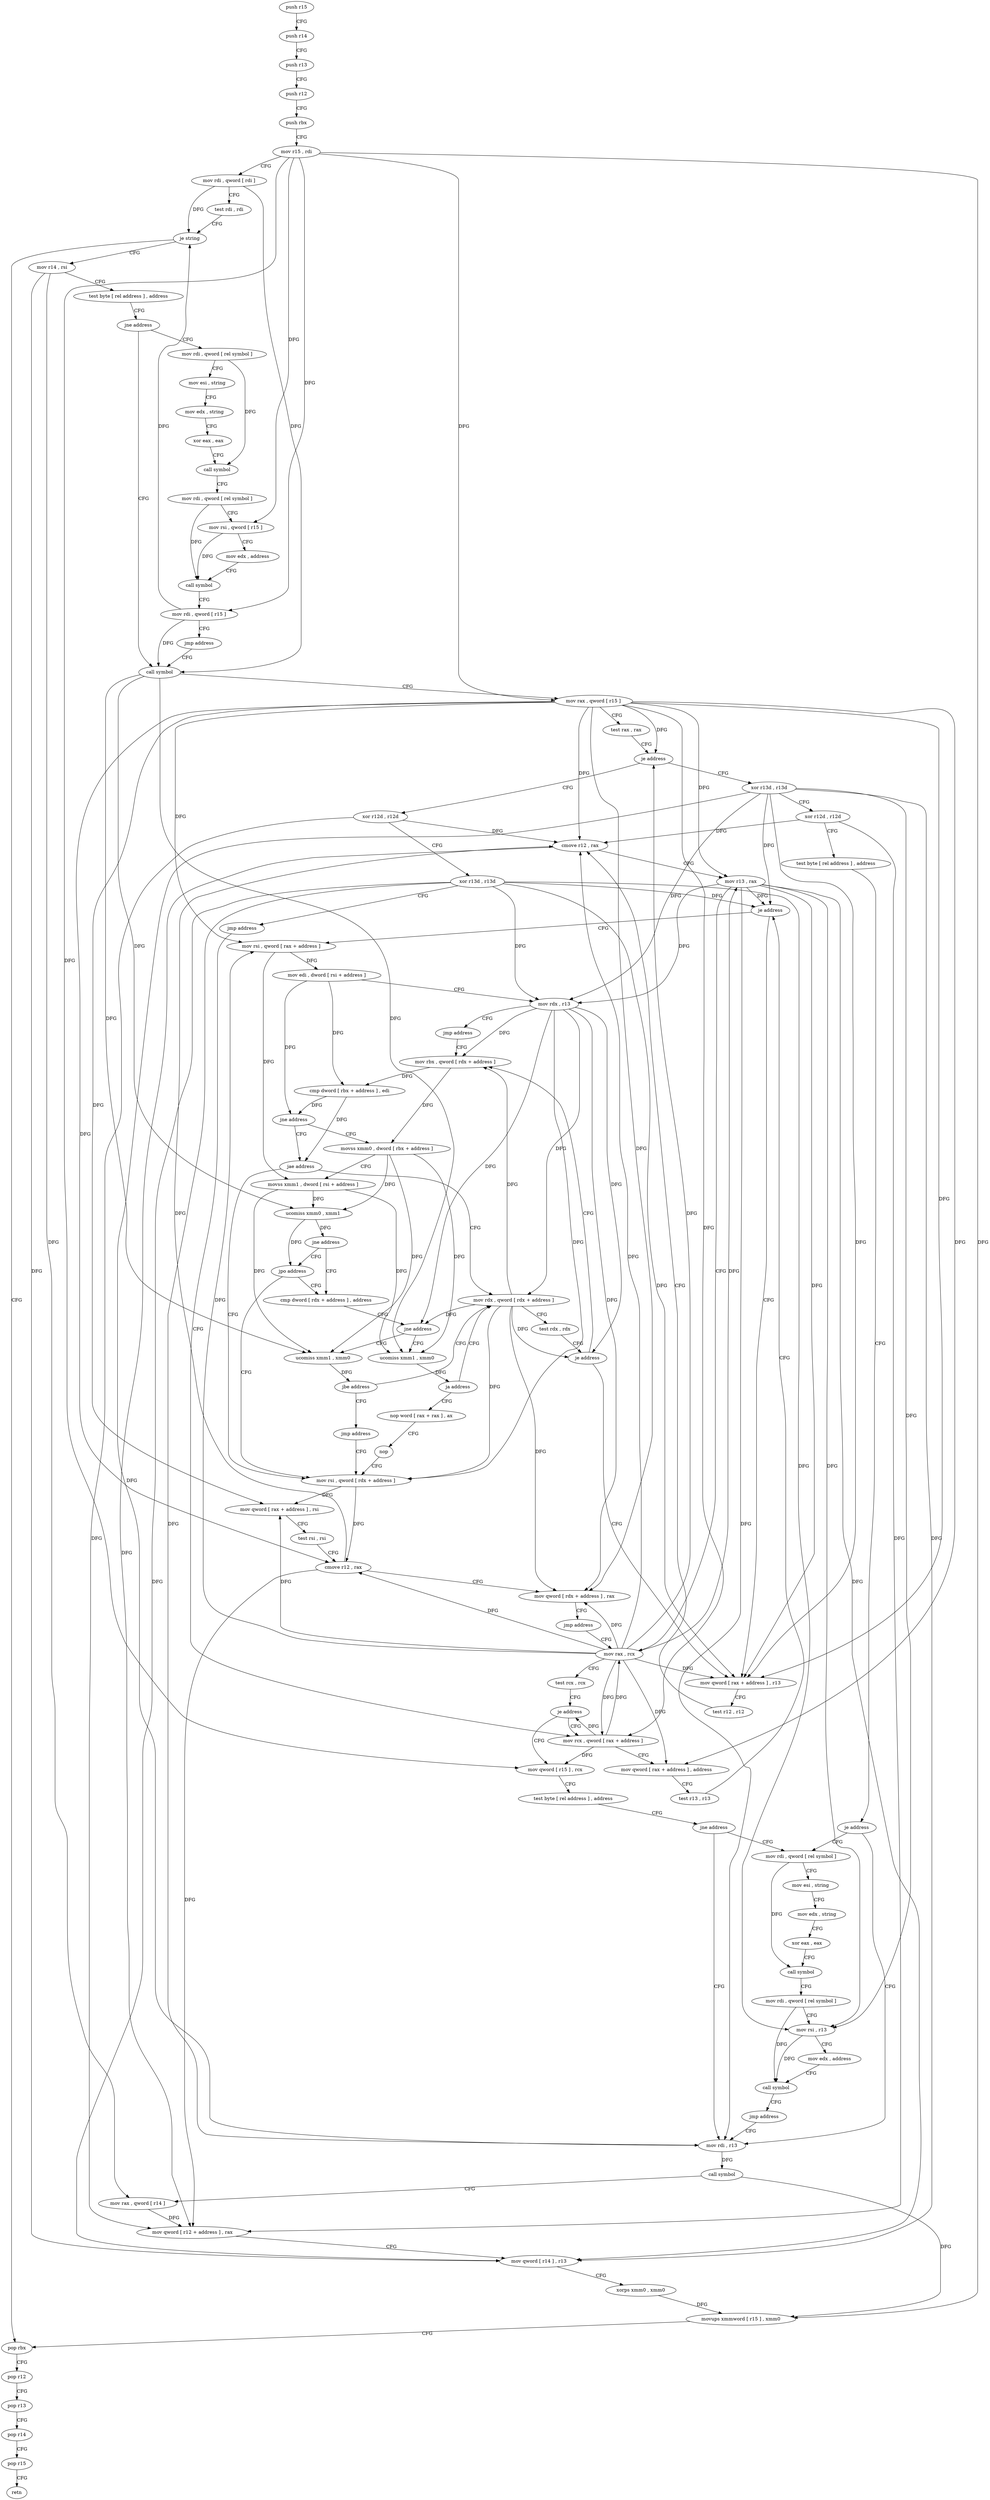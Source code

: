 digraph "func" {
"4226688" [label = "push r15" ]
"4226690" [label = "push r14" ]
"4226692" [label = "push r13" ]
"4226694" [label = "push r12" ]
"4226696" [label = "push rbx" ]
"4226697" [label = "mov r15 , rdi" ]
"4226700" [label = "mov rdi , qword [ rdi ]" ]
"4226703" [label = "test rdi , rdi" ]
"4226706" [label = "je string" ]
"4227002" [label = "pop rbx" ]
"4226712" [label = "mov r14 , rsi" ]
"4227003" [label = "pop r12" ]
"4227005" [label = "pop r13" ]
"4227007" [label = "pop r14" ]
"4227009" [label = "pop r15" ]
"4227011" [label = "retn" ]
"4226715" [label = "test byte [ rel address ] , address" ]
"4226722" [label = "jne address" ]
"4227073" [label = "mov rdi , qword [ rel symbol ]" ]
"4226728" [label = "call symbol" ]
"4227080" [label = "mov esi , string" ]
"4227085" [label = "mov edx , string" ]
"4227090" [label = "xor eax , eax" ]
"4227092" [label = "call symbol" ]
"4227097" [label = "mov rdi , qword [ rel symbol ]" ]
"4227104" [label = "mov rsi , qword [ r15 ]" ]
"4227107" [label = "mov edx , address" ]
"4227112" [label = "call symbol" ]
"4227117" [label = "mov rdi , qword [ r15 ]" ]
"4227120" [label = "jmp address" ]
"4226733" [label = "mov rax , qword [ r15 ]" ]
"4226736" [label = "test rax , rax" ]
"4226739" [label = "je address" ]
"4227012" [label = "xor r13d , r13d" ]
"4226745" [label = "xor r12d , r12d" ]
"4227015" [label = "xor r12d , r12d" ]
"4227018" [label = "test byte [ rel address ] , address" ]
"4227025" [label = "je address" ]
"4226973" [label = "mov rdi , r13" ]
"4227027" [label = "mov rdi , qword [ rel symbol ]" ]
"4226748" [label = "xor r13d , r13d" ]
"4226751" [label = "jmp address" ]
"4226797" [label = "mov rcx , qword [ rax + address ]" ]
"4226976" [label = "call symbol" ]
"4226981" [label = "mov rax , qword [ r14 ]" ]
"4226984" [label = "mov qword [ r12 + address ] , rax" ]
"4226992" [label = "mov qword [ r14 ] , r13" ]
"4226995" [label = "xorps xmm0 , xmm0" ]
"4226998" [label = "movups xmmword [ r15 ] , xmm0" ]
"4227034" [label = "mov esi , string" ]
"4227039" [label = "mov edx , string" ]
"4227044" [label = "xor eax , eax" ]
"4227046" [label = "call symbol" ]
"4227051" [label = "mov rdi , qword [ rel symbol ]" ]
"4227058" [label = "mov rsi , r13" ]
"4227061" [label = "mov edx , address" ]
"4227066" [label = "call symbol" ]
"4227071" [label = "jmp address" ]
"4226804" [label = "mov qword [ rax + address ] , address" ]
"4226815" [label = "test r13 , r13" ]
"4226818" [label = "je address" ]
"4226768" [label = "mov qword [ rax + address ] , r13" ]
"4226820" [label = "mov rsi , qword [ rax + address ]" ]
"4226775" [label = "test r12 , r12" ]
"4226778" [label = "cmove r12 , rax" ]
"4226782" [label = "mov r13 , rax" ]
"4226785" [label = "mov rax , rcx" ]
"4226827" [label = "mov edi , dword [ rsi + address ]" ]
"4226830" [label = "mov rdx , r13" ]
"4226833" [label = "jmp address" ]
"4226862" [label = "mov rbx , qword [ rdx + address ]" ]
"4226961" [label = "mov qword [ r15 ] , rcx" ]
"4226964" [label = "test byte [ rel address ] , address" ]
"4226971" [label = "jne address" ]
"4226869" [label = "cmp dword [ rbx + address ] , edi" ]
"4226872" [label = "jne address" ]
"4226848" [label = "jae address" ]
"4226874" [label = "movss xmm0 , dword [ rbx + address ]" ]
"4226928" [label = "mov rsi , qword [ rdx + address ]" ]
"4226850" [label = "mov rdx , qword [ rdx + address ]" ]
"4226879" [label = "movss xmm1 , dword [ rsi + address ]" ]
"4226884" [label = "ucomiss xmm0 , xmm1" ]
"4226887" [label = "jne address" ]
"4226891" [label = "cmp dword [ rdx + address ] , address" ]
"4226889" [label = "jpo address" ]
"4226935" [label = "mov qword [ rax + address ] , rsi" ]
"4226942" [label = "test rsi , rsi" ]
"4226945" [label = "cmove r12 , rax" ]
"4226949" [label = "mov qword [ rdx + address ] , rax" ]
"4226956" [label = "jmp address" ]
"4226857" [label = "test rdx , rdx" ]
"4226860" [label = "je address" ]
"4226895" [label = "jne address" ]
"4226912" [label = "ucomiss xmm1 , xmm0" ]
"4226897" [label = "ucomiss xmm1 , xmm0" ]
"4226788" [label = "test rcx , rcx" ]
"4226791" [label = "je address" ]
"4226915" [label = "ja address" ]
"4226917" [label = "nop word [ rax + rax ] , ax" ]
"4226900" [label = "jbe address" ]
"4226902" [label = "jmp address" ]
"4226927" [label = "nop" ]
"4226688" -> "4226690" [ label = "CFG" ]
"4226690" -> "4226692" [ label = "CFG" ]
"4226692" -> "4226694" [ label = "CFG" ]
"4226694" -> "4226696" [ label = "CFG" ]
"4226696" -> "4226697" [ label = "CFG" ]
"4226697" -> "4226700" [ label = "CFG" ]
"4226697" -> "4227104" [ label = "DFG" ]
"4226697" -> "4227117" [ label = "DFG" ]
"4226697" -> "4226733" [ label = "DFG" ]
"4226697" -> "4226998" [ label = "DFG" ]
"4226697" -> "4226961" [ label = "DFG" ]
"4226700" -> "4226703" [ label = "CFG" ]
"4226700" -> "4226706" [ label = "DFG" ]
"4226700" -> "4226728" [ label = "DFG" ]
"4226703" -> "4226706" [ label = "CFG" ]
"4226706" -> "4227002" [ label = "CFG" ]
"4226706" -> "4226712" [ label = "CFG" ]
"4227002" -> "4227003" [ label = "CFG" ]
"4226712" -> "4226715" [ label = "CFG" ]
"4226712" -> "4226981" [ label = "DFG" ]
"4226712" -> "4226992" [ label = "DFG" ]
"4227003" -> "4227005" [ label = "CFG" ]
"4227005" -> "4227007" [ label = "CFG" ]
"4227007" -> "4227009" [ label = "CFG" ]
"4227009" -> "4227011" [ label = "CFG" ]
"4226715" -> "4226722" [ label = "CFG" ]
"4226722" -> "4227073" [ label = "CFG" ]
"4226722" -> "4226728" [ label = "CFG" ]
"4227073" -> "4227080" [ label = "CFG" ]
"4227073" -> "4227092" [ label = "DFG" ]
"4226728" -> "4226733" [ label = "CFG" ]
"4226728" -> "4226884" [ label = "DFG" ]
"4226728" -> "4226912" [ label = "DFG" ]
"4226728" -> "4226897" [ label = "DFG" ]
"4227080" -> "4227085" [ label = "CFG" ]
"4227085" -> "4227090" [ label = "CFG" ]
"4227090" -> "4227092" [ label = "CFG" ]
"4227092" -> "4227097" [ label = "CFG" ]
"4227097" -> "4227104" [ label = "CFG" ]
"4227097" -> "4227112" [ label = "DFG" ]
"4227104" -> "4227107" [ label = "CFG" ]
"4227104" -> "4227112" [ label = "DFG" ]
"4227107" -> "4227112" [ label = "CFG" ]
"4227112" -> "4227117" [ label = "CFG" ]
"4227117" -> "4227120" [ label = "CFG" ]
"4227117" -> "4226706" [ label = "DFG" ]
"4227117" -> "4226728" [ label = "DFG" ]
"4227120" -> "4226728" [ label = "CFG" ]
"4226733" -> "4226736" [ label = "CFG" ]
"4226733" -> "4226739" [ label = "DFG" ]
"4226733" -> "4226797" [ label = "DFG" ]
"4226733" -> "4226804" [ label = "DFG" ]
"4226733" -> "4226768" [ label = "DFG" ]
"4226733" -> "4226820" [ label = "DFG" ]
"4226733" -> "4226778" [ label = "DFG" ]
"4226733" -> "4226782" [ label = "DFG" ]
"4226733" -> "4226935" [ label = "DFG" ]
"4226733" -> "4226945" [ label = "DFG" ]
"4226733" -> "4226949" [ label = "DFG" ]
"4226736" -> "4226739" [ label = "CFG" ]
"4226739" -> "4227012" [ label = "CFG" ]
"4226739" -> "4226745" [ label = "CFG" ]
"4227012" -> "4227015" [ label = "CFG" ]
"4227012" -> "4226973" [ label = "DFG" ]
"4227012" -> "4226992" [ label = "DFG" ]
"4227012" -> "4227058" [ label = "DFG" ]
"4227012" -> "4226818" [ label = "DFG" ]
"4227012" -> "4226768" [ label = "DFG" ]
"4227012" -> "4226830" [ label = "DFG" ]
"4226745" -> "4226748" [ label = "CFG" ]
"4226745" -> "4226984" [ label = "DFG" ]
"4226745" -> "4226778" [ label = "DFG" ]
"4227015" -> "4227018" [ label = "CFG" ]
"4227015" -> "4226984" [ label = "DFG" ]
"4227015" -> "4226778" [ label = "DFG" ]
"4227018" -> "4227025" [ label = "CFG" ]
"4227025" -> "4226973" [ label = "CFG" ]
"4227025" -> "4227027" [ label = "CFG" ]
"4226973" -> "4226976" [ label = "DFG" ]
"4227027" -> "4227034" [ label = "CFG" ]
"4227027" -> "4227046" [ label = "DFG" ]
"4226748" -> "4226751" [ label = "CFG" ]
"4226748" -> "4226973" [ label = "DFG" ]
"4226748" -> "4226992" [ label = "DFG" ]
"4226748" -> "4227058" [ label = "DFG" ]
"4226748" -> "4226818" [ label = "DFG" ]
"4226748" -> "4226768" [ label = "DFG" ]
"4226748" -> "4226830" [ label = "DFG" ]
"4226751" -> "4226797" [ label = "CFG" ]
"4226797" -> "4226804" [ label = "CFG" ]
"4226797" -> "4226785" [ label = "DFG" ]
"4226797" -> "4226791" [ label = "DFG" ]
"4226797" -> "4226961" [ label = "DFG" ]
"4226976" -> "4226981" [ label = "CFG" ]
"4226976" -> "4226998" [ label = "DFG" ]
"4226981" -> "4226984" [ label = "DFG" ]
"4226984" -> "4226992" [ label = "CFG" ]
"4226992" -> "4226995" [ label = "CFG" ]
"4226995" -> "4226998" [ label = "DFG" ]
"4226998" -> "4227002" [ label = "CFG" ]
"4227034" -> "4227039" [ label = "CFG" ]
"4227039" -> "4227044" [ label = "CFG" ]
"4227044" -> "4227046" [ label = "CFG" ]
"4227046" -> "4227051" [ label = "CFG" ]
"4227051" -> "4227058" [ label = "CFG" ]
"4227051" -> "4227066" [ label = "DFG" ]
"4227058" -> "4227061" [ label = "CFG" ]
"4227058" -> "4227066" [ label = "DFG" ]
"4227061" -> "4227066" [ label = "CFG" ]
"4227066" -> "4227071" [ label = "CFG" ]
"4227071" -> "4226973" [ label = "CFG" ]
"4226804" -> "4226815" [ label = "CFG" ]
"4226815" -> "4226818" [ label = "CFG" ]
"4226818" -> "4226768" [ label = "CFG" ]
"4226818" -> "4226820" [ label = "CFG" ]
"4226768" -> "4226775" [ label = "CFG" ]
"4226820" -> "4226827" [ label = "DFG" ]
"4226820" -> "4226879" [ label = "DFG" ]
"4226775" -> "4226778" [ label = "CFG" ]
"4226778" -> "4226782" [ label = "CFG" ]
"4226778" -> "4226984" [ label = "DFG" ]
"4226782" -> "4226785" [ label = "CFG" ]
"4226782" -> "4226973" [ label = "DFG" ]
"4226782" -> "4226992" [ label = "DFG" ]
"4226782" -> "4227058" [ label = "DFG" ]
"4226782" -> "4226818" [ label = "DFG" ]
"4226782" -> "4226768" [ label = "DFG" ]
"4226782" -> "4226830" [ label = "DFG" ]
"4226785" -> "4226788" [ label = "CFG" ]
"4226785" -> "4226739" [ label = "DFG" ]
"4226785" -> "4226797" [ label = "DFG" ]
"4226785" -> "4226804" [ label = "DFG" ]
"4226785" -> "4226820" [ label = "DFG" ]
"4226785" -> "4226778" [ label = "DFG" ]
"4226785" -> "4226782" [ label = "DFG" ]
"4226785" -> "4226768" [ label = "DFG" ]
"4226785" -> "4226935" [ label = "DFG" ]
"4226785" -> "4226945" [ label = "DFG" ]
"4226785" -> "4226949" [ label = "DFG" ]
"4226827" -> "4226830" [ label = "CFG" ]
"4226827" -> "4226869" [ label = "DFG" ]
"4226827" -> "4226872" [ label = "DFG" ]
"4226830" -> "4226833" [ label = "CFG" ]
"4226830" -> "4226862" [ label = "DFG" ]
"4226830" -> "4226928" [ label = "DFG" ]
"4226830" -> "4226850" [ label = "DFG" ]
"4226830" -> "4226860" [ label = "DFG" ]
"4226830" -> "4226895" [ label = "DFG" ]
"4226830" -> "4226949" [ label = "DFG" ]
"4226833" -> "4226862" [ label = "CFG" ]
"4226862" -> "4226869" [ label = "DFG" ]
"4226862" -> "4226874" [ label = "DFG" ]
"4226961" -> "4226964" [ label = "CFG" ]
"4226964" -> "4226971" [ label = "CFG" ]
"4226971" -> "4227027" [ label = "CFG" ]
"4226971" -> "4226973" [ label = "CFG" ]
"4226869" -> "4226872" [ label = "DFG" ]
"4226869" -> "4226848" [ label = "DFG" ]
"4226872" -> "4226848" [ label = "CFG" ]
"4226872" -> "4226874" [ label = "CFG" ]
"4226848" -> "4226928" [ label = "CFG" ]
"4226848" -> "4226850" [ label = "CFG" ]
"4226874" -> "4226879" [ label = "CFG" ]
"4226874" -> "4226884" [ label = "DFG" ]
"4226874" -> "4226912" [ label = "DFG" ]
"4226874" -> "4226897" [ label = "DFG" ]
"4226928" -> "4226935" [ label = "DFG" ]
"4226928" -> "4226945" [ label = "DFG" ]
"4226850" -> "4226857" [ label = "CFG" ]
"4226850" -> "4226862" [ label = "DFG" ]
"4226850" -> "4226928" [ label = "DFG" ]
"4226850" -> "4226860" [ label = "DFG" ]
"4226850" -> "4226895" [ label = "DFG" ]
"4226850" -> "4226949" [ label = "DFG" ]
"4226879" -> "4226884" [ label = "DFG" ]
"4226879" -> "4226912" [ label = "DFG" ]
"4226879" -> "4226897" [ label = "DFG" ]
"4226884" -> "4226887" [ label = "DFG" ]
"4226884" -> "4226889" [ label = "DFG" ]
"4226887" -> "4226891" [ label = "CFG" ]
"4226887" -> "4226889" [ label = "CFG" ]
"4226891" -> "4226895" [ label = "CFG" ]
"4226889" -> "4226928" [ label = "CFG" ]
"4226889" -> "4226891" [ label = "CFG" ]
"4226935" -> "4226942" [ label = "CFG" ]
"4226942" -> "4226945" [ label = "CFG" ]
"4226945" -> "4226949" [ label = "CFG" ]
"4226945" -> "4226778" [ label = "DFG" ]
"4226945" -> "4226984" [ label = "DFG" ]
"4226949" -> "4226956" [ label = "CFG" ]
"4226956" -> "4226785" [ label = "CFG" ]
"4226857" -> "4226860" [ label = "CFG" ]
"4226860" -> "4226768" [ label = "CFG" ]
"4226860" -> "4226862" [ label = "CFG" ]
"4226895" -> "4226912" [ label = "CFG" ]
"4226895" -> "4226897" [ label = "CFG" ]
"4226912" -> "4226915" [ label = "DFG" ]
"4226897" -> "4226900" [ label = "DFG" ]
"4226788" -> "4226791" [ label = "CFG" ]
"4226791" -> "4226961" [ label = "CFG" ]
"4226791" -> "4226797" [ label = "CFG" ]
"4226915" -> "4226850" [ label = "CFG" ]
"4226915" -> "4226917" [ label = "CFG" ]
"4226917" -> "4226927" [ label = "CFG" ]
"4226900" -> "4226850" [ label = "CFG" ]
"4226900" -> "4226902" [ label = "CFG" ]
"4226902" -> "4226928" [ label = "CFG" ]
"4226927" -> "4226928" [ label = "CFG" ]
}
